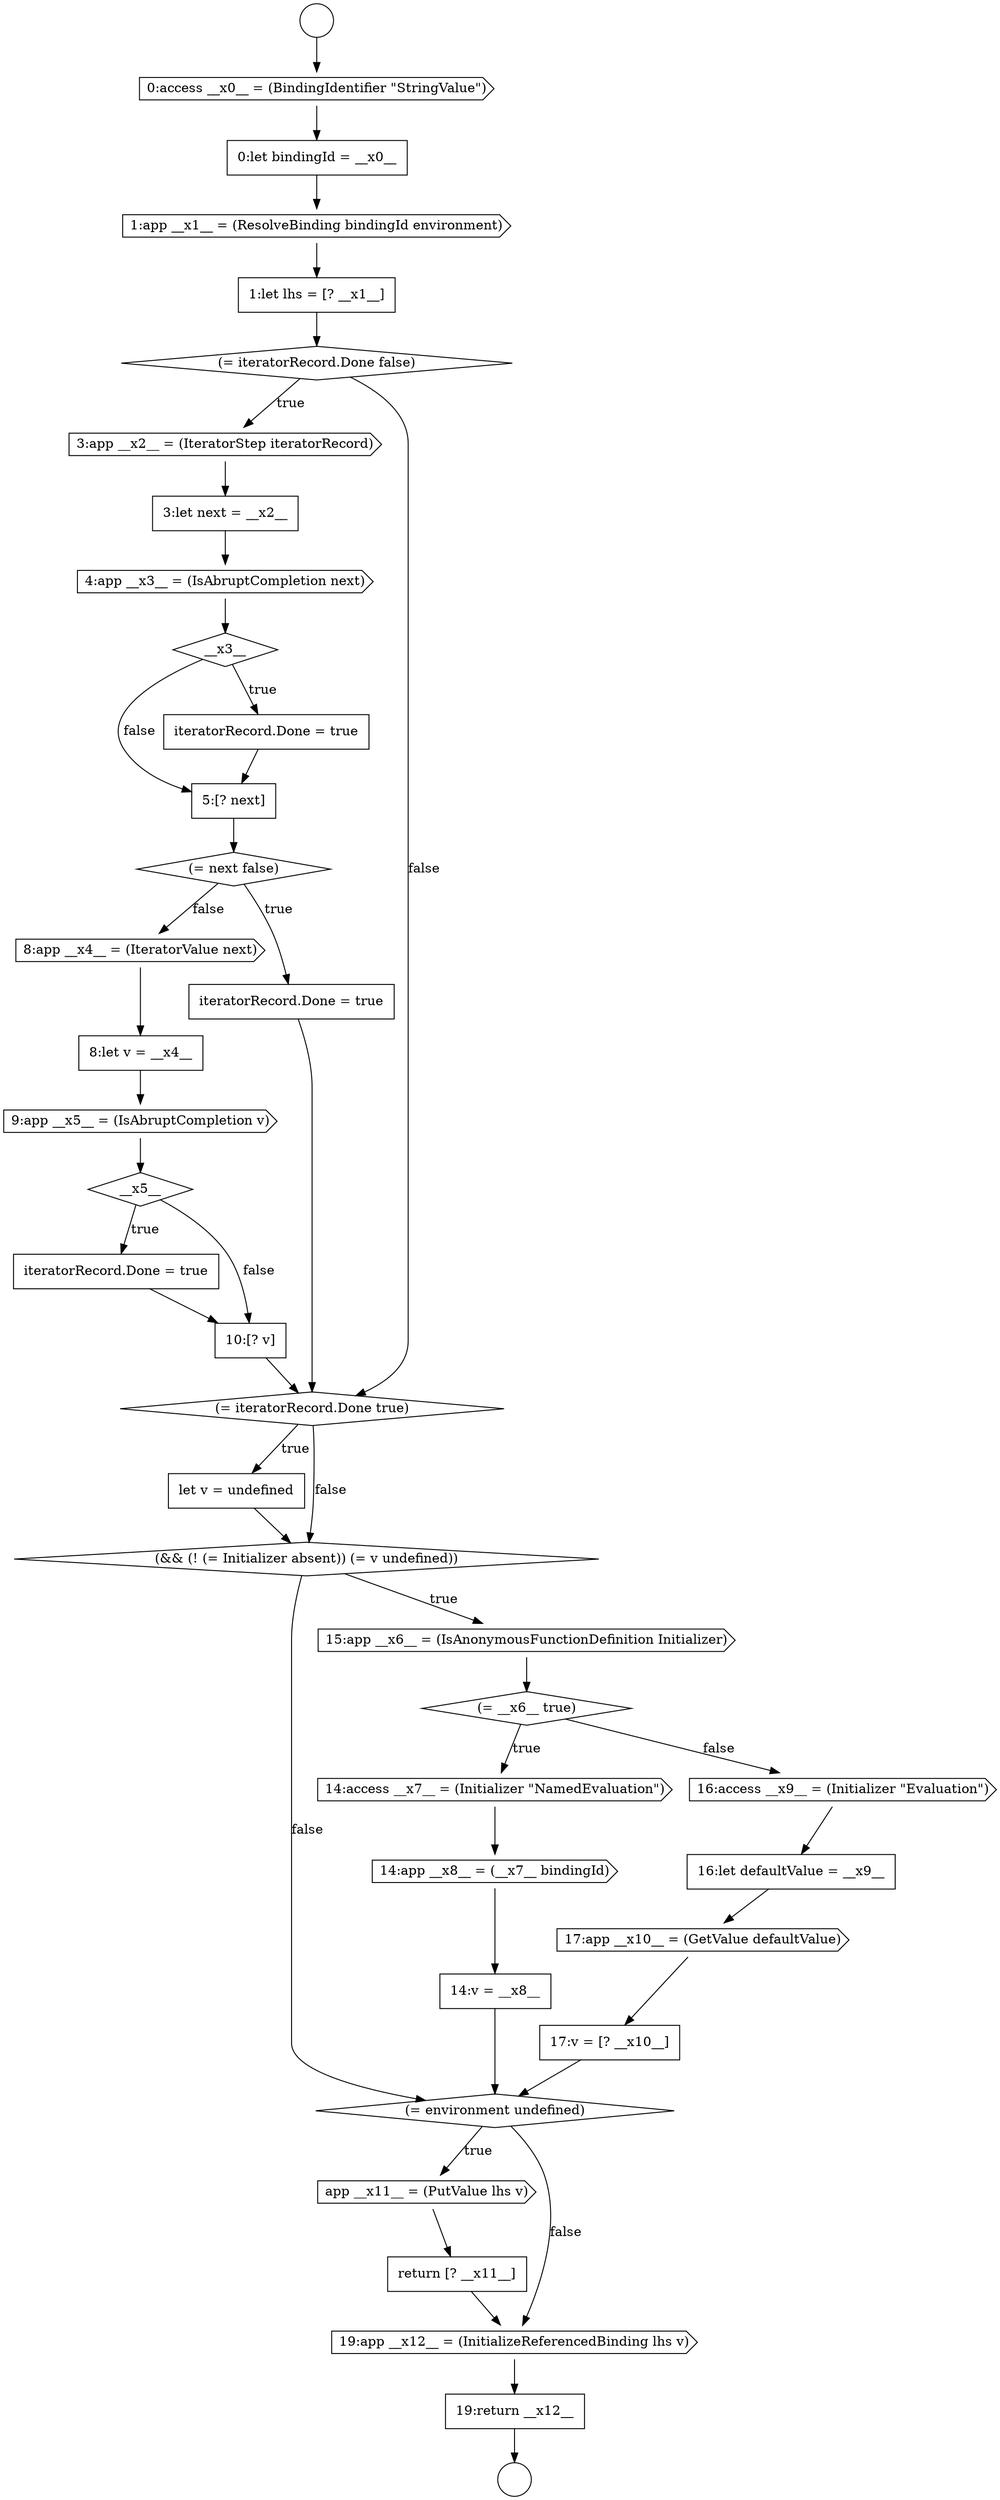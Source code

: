 digraph {
  node7008 [shape=none, margin=0, label=<<font color="black">
    <table border="0" cellborder="1" cellspacing="0" cellpadding="10">
      <tr><td align="left">19:return __x12__</td></tr>
    </table>
  </font>> color="black" fillcolor="white" style=filled]
  node6983 [shape=none, margin=0, label=<<font color="black">
    <table border="0" cellborder="1" cellspacing="0" cellpadding="10">
      <tr><td align="left">5:[? next]</td></tr>
    </table>
  </font>> color="black" fillcolor="white" style=filled]
  node7004 [shape=diamond, label=<<font color="black">(= environment undefined)</font>> color="black" fillcolor="white" style=filled]
  node7005 [shape=cds, label=<<font color="black">app __x11__ = (PutValue lhs v)</font>> color="black" fillcolor="white" style=filled]
  node6990 [shape=none, margin=0, label=<<font color="black">
    <table border="0" cellborder="1" cellspacing="0" cellpadding="10">
      <tr><td align="left">iteratorRecord.Done = true</td></tr>
    </table>
  </font>> color="black" fillcolor="white" style=filled]
  node6972 [shape=circle label=" " color="black" fillcolor="white" style=filled]
  node6995 [shape=cds, label=<<font color="black">15:app __x6__ = (IsAnonymousFunctionDefinition Initializer)</font>> color="black" fillcolor="white" style=filled]
  node6978 [shape=cds, label=<<font color="black">3:app __x2__ = (IteratorStep iteratorRecord)</font>> color="black" fillcolor="white" style=filled]
  node6982 [shape=none, margin=0, label=<<font color="black">
    <table border="0" cellborder="1" cellspacing="0" cellpadding="10">
      <tr><td align="left">iteratorRecord.Done = true</td></tr>
    </table>
  </font>> color="black" fillcolor="white" style=filled]
  node7001 [shape=none, margin=0, label=<<font color="black">
    <table border="0" cellborder="1" cellspacing="0" cellpadding="10">
      <tr><td align="left">16:let defaultValue = __x9__</td></tr>
    </table>
  </font>> color="black" fillcolor="white" style=filled]
  node7002 [shape=cds, label=<<font color="black">17:app __x10__ = (GetValue defaultValue)</font>> color="black" fillcolor="white" style=filled]
  node6997 [shape=cds, label=<<font color="black">14:access __x7__ = (Initializer &quot;NamedEvaluation&quot;)</font>> color="black" fillcolor="white" style=filled]
  node6993 [shape=none, margin=0, label=<<font color="black">
    <table border="0" cellborder="1" cellspacing="0" cellpadding="10">
      <tr><td align="left">let v = undefined</td></tr>
    </table>
  </font>> color="black" fillcolor="white" style=filled]
  node6979 [shape=none, margin=0, label=<<font color="black">
    <table border="0" cellborder="1" cellspacing="0" cellpadding="10">
      <tr><td align="left">3:let next = __x2__</td></tr>
    </table>
  </font>> color="black" fillcolor="white" style=filled]
  node6976 [shape=none, margin=0, label=<<font color="black">
    <table border="0" cellborder="1" cellspacing="0" cellpadding="10">
      <tr><td align="left">1:let lhs = [? __x1__]</td></tr>
    </table>
  </font>> color="black" fillcolor="white" style=filled]
  node6986 [shape=cds, label=<<font color="black">8:app __x4__ = (IteratorValue next)</font>> color="black" fillcolor="white" style=filled]
  node6971 [shape=circle label=" " color="black" fillcolor="white" style=filled]
  node6996 [shape=diamond, label=<<font color="black">(= __x6__ true)</font>> color="black" fillcolor="white" style=filled]
  node6987 [shape=none, margin=0, label=<<font color="black">
    <table border="0" cellborder="1" cellspacing="0" cellpadding="10">
      <tr><td align="left">8:let v = __x4__</td></tr>
    </table>
  </font>> color="black" fillcolor="white" style=filled]
  node7000 [shape=cds, label=<<font color="black">16:access __x9__ = (Initializer &quot;Evaluation&quot;)</font>> color="black" fillcolor="white" style=filled]
  node6999 [shape=none, margin=0, label=<<font color="black">
    <table border="0" cellborder="1" cellspacing="0" cellpadding="10">
      <tr><td align="left">14:v = __x8__</td></tr>
    </table>
  </font>> color="black" fillcolor="white" style=filled]
  node6988 [shape=cds, label=<<font color="black">9:app __x5__ = (IsAbruptCompletion v)</font>> color="black" fillcolor="white" style=filled]
  node6991 [shape=none, margin=0, label=<<font color="black">
    <table border="0" cellborder="1" cellspacing="0" cellpadding="10">
      <tr><td align="left">10:[? v]</td></tr>
    </table>
  </font>> color="black" fillcolor="white" style=filled]
  node7006 [shape=none, margin=0, label=<<font color="black">
    <table border="0" cellborder="1" cellspacing="0" cellpadding="10">
      <tr><td align="left">return [? __x11__]</td></tr>
    </table>
  </font>> color="black" fillcolor="white" style=filled]
  node6989 [shape=diamond, label=<<font color="black">__x5__</font>> color="black" fillcolor="white" style=filled]
  node6974 [shape=none, margin=0, label=<<font color="black">
    <table border="0" cellborder="1" cellspacing="0" cellpadding="10">
      <tr><td align="left">0:let bindingId = __x0__</td></tr>
    </table>
  </font>> color="black" fillcolor="white" style=filled]
  node6977 [shape=diamond, label=<<font color="black">(= iteratorRecord.Done false)</font>> color="black" fillcolor="white" style=filled]
  node6998 [shape=cds, label=<<font color="black">14:app __x8__ = (__x7__ bindingId)</font>> color="black" fillcolor="white" style=filled]
  node6973 [shape=cds, label=<<font color="black">0:access __x0__ = (BindingIdentifier &quot;StringValue&quot;)</font>> color="black" fillcolor="white" style=filled]
  node6981 [shape=diamond, label=<<font color="black">__x3__</font>> color="black" fillcolor="white" style=filled]
  node6994 [shape=diamond, label=<<font color="black">(&amp;&amp; (! (= Initializer absent)) (= v undefined))</font>> color="black" fillcolor="white" style=filled]
  node6975 [shape=cds, label=<<font color="black">1:app __x1__ = (ResolveBinding bindingId environment)</font>> color="black" fillcolor="white" style=filled]
  node6992 [shape=diamond, label=<<font color="black">(= iteratorRecord.Done true)</font>> color="black" fillcolor="white" style=filled]
  node6985 [shape=none, margin=0, label=<<font color="black">
    <table border="0" cellborder="1" cellspacing="0" cellpadding="10">
      <tr><td align="left">iteratorRecord.Done = true</td></tr>
    </table>
  </font>> color="black" fillcolor="white" style=filled]
  node6980 [shape=cds, label=<<font color="black">4:app __x3__ = (IsAbruptCompletion next)</font>> color="black" fillcolor="white" style=filled]
  node7007 [shape=cds, label=<<font color="black">19:app __x12__ = (InitializeReferencedBinding lhs v)</font>> color="black" fillcolor="white" style=filled]
  node6984 [shape=diamond, label=<<font color="black">(= next false)</font>> color="black" fillcolor="white" style=filled]
  node7003 [shape=none, margin=0, label=<<font color="black">
    <table border="0" cellborder="1" cellspacing="0" cellpadding="10">
      <tr><td align="left">17:v = [? __x10__]</td></tr>
    </table>
  </font>> color="black" fillcolor="white" style=filled]
  node6980 -> node6981 [ color="black"]
  node7004 -> node7005 [label=<<font color="black">true</font>> color="black"]
  node7004 -> node7007 [label=<<font color="black">false</font>> color="black"]
  node7003 -> node7004 [ color="black"]
  node6978 -> node6979 [ color="black"]
  node6999 -> node7004 [ color="black"]
  node6974 -> node6975 [ color="black"]
  node7008 -> node6972 [ color="black"]
  node7000 -> node7001 [ color="black"]
  node7005 -> node7006 [ color="black"]
  node6990 -> node6991 [ color="black"]
  node7001 -> node7002 [ color="black"]
  node6971 -> node6973 [ color="black"]
  node6973 -> node6974 [ color="black"]
  node6993 -> node6994 [ color="black"]
  node6996 -> node6997 [label=<<font color="black">true</font>> color="black"]
  node6996 -> node7000 [label=<<font color="black">false</font>> color="black"]
  node7006 -> node7007 [ color="black"]
  node7002 -> node7003 [ color="black"]
  node6998 -> node6999 [ color="black"]
  node6981 -> node6982 [label=<<font color="black">true</font>> color="black"]
  node6981 -> node6983 [label=<<font color="black">false</font>> color="black"]
  node6988 -> node6989 [ color="black"]
  node6995 -> node6996 [ color="black"]
  node6975 -> node6976 [ color="black"]
  node6977 -> node6978 [label=<<font color="black">true</font>> color="black"]
  node6977 -> node6992 [label=<<font color="black">false</font>> color="black"]
  node6982 -> node6983 [ color="black"]
  node6991 -> node6992 [ color="black"]
  node6979 -> node6980 [ color="black"]
  node6985 -> node6992 [ color="black"]
  node6983 -> node6984 [ color="black"]
  node7007 -> node7008 [ color="black"]
  node6994 -> node6995 [label=<<font color="black">true</font>> color="black"]
  node6994 -> node7004 [label=<<font color="black">false</font>> color="black"]
  node6986 -> node6987 [ color="black"]
  node6989 -> node6990 [label=<<font color="black">true</font>> color="black"]
  node6989 -> node6991 [label=<<font color="black">false</font>> color="black"]
  node6987 -> node6988 [ color="black"]
  node6992 -> node6993 [label=<<font color="black">true</font>> color="black"]
  node6992 -> node6994 [label=<<font color="black">false</font>> color="black"]
  node6984 -> node6985 [label=<<font color="black">true</font>> color="black"]
  node6984 -> node6986 [label=<<font color="black">false</font>> color="black"]
  node6976 -> node6977 [ color="black"]
  node6997 -> node6998 [ color="black"]
}
